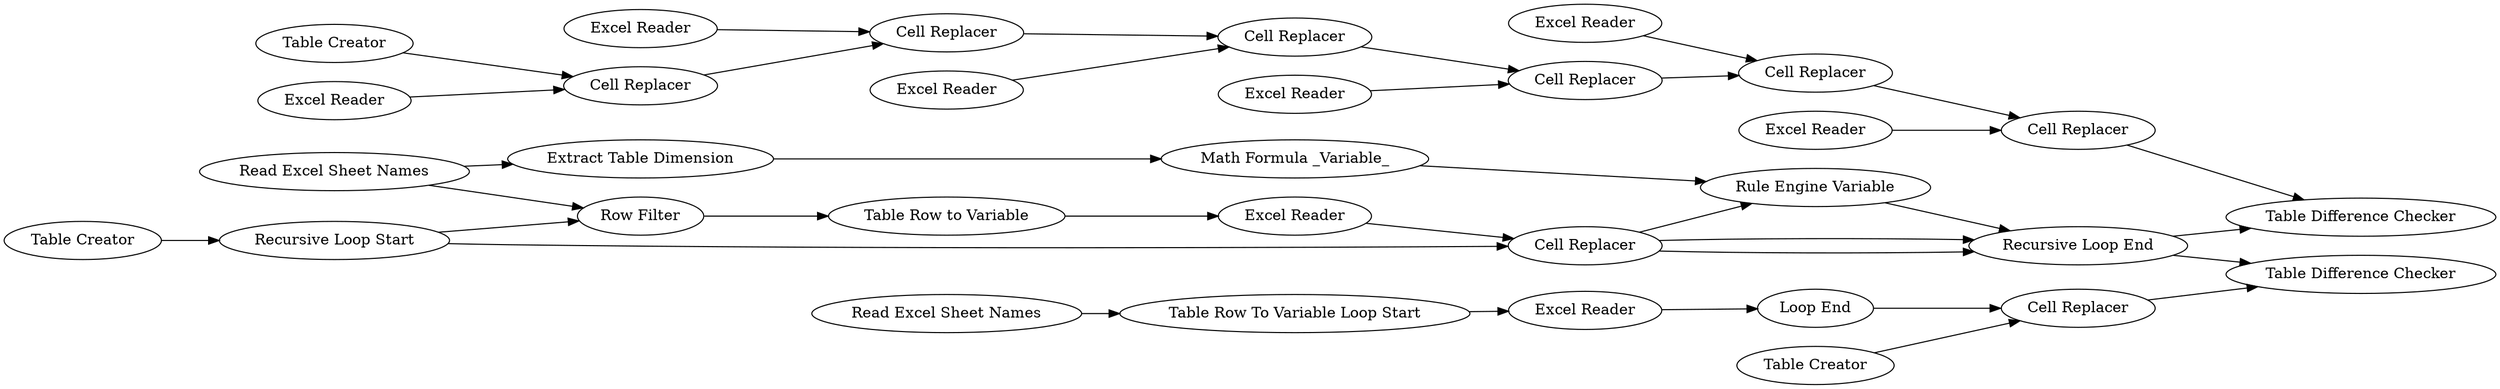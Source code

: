 digraph {
	1 [label="Excel Reader"]
	3 [label="Read Excel Sheet Names"]
	5 [label="Cell Replacer"]
	6 [label="Table Creator"]
	9 [label="Recursive Loop Start"]
	10 [label="Recursive Loop End"]
	13 [label="Row Filter"]
	16 [label="Table Row to Variable"]
	17 [label="Rule Engine Variable"]
	18 [label="Extract Table Dimension"]
	19 [label="Math Formula _Variable_"]
	20 [label="Read Excel Sheet Names"]
	21 [label="Table Row To Variable Loop Start"]
	23 [label="Loop End"]
	24 [label="Table Creator"]
	25 [label="Cell Replacer"]
	26 [label="Excel Reader"]
	27 [label="Table Creator"]
	28 [label="Cell Replacer"]
	29 [label="Cell Replacer"]
	30 [label="Cell Replacer"]
	31 [label="Cell Replacer"]
	32 [label="Cell Replacer"]
	33 [label="Cell Replacer"]
	34 [label="Excel Reader"]
	35 [label="Excel Reader"]
	36 [label="Excel Reader"]
	37 [label="Excel Reader"]
	38 [label="Excel Reader"]
	39 [label="Excel Reader"]
	40 [label="Table Difference Checker"]
	41 [label="Table Difference Checker"]
	1 -> 5
	3 -> 13
	3 -> 18
	5 -> 10
	5 -> 10
	5 -> 17
	6 -> 9
	9 -> 5
	9 -> 13
	10 -> 40
	10 -> 41
	13 -> 16
	16 -> 1
	17 -> 10
	18 -> 19
	19 -> 17
	20 -> 21
	21 -> 26
	23 -> 25
	24 -> 25
	25 -> 41
	26 -> 23
	27 -> 28
	28 -> 29
	29 -> 30
	30 -> 31
	31 -> 32
	32 -> 33
	33 -> 40
	34 -> 28
	35 -> 29
	36 -> 30
	37 -> 31
	38 -> 32
	39 -> 33
	rankdir=LR
}
